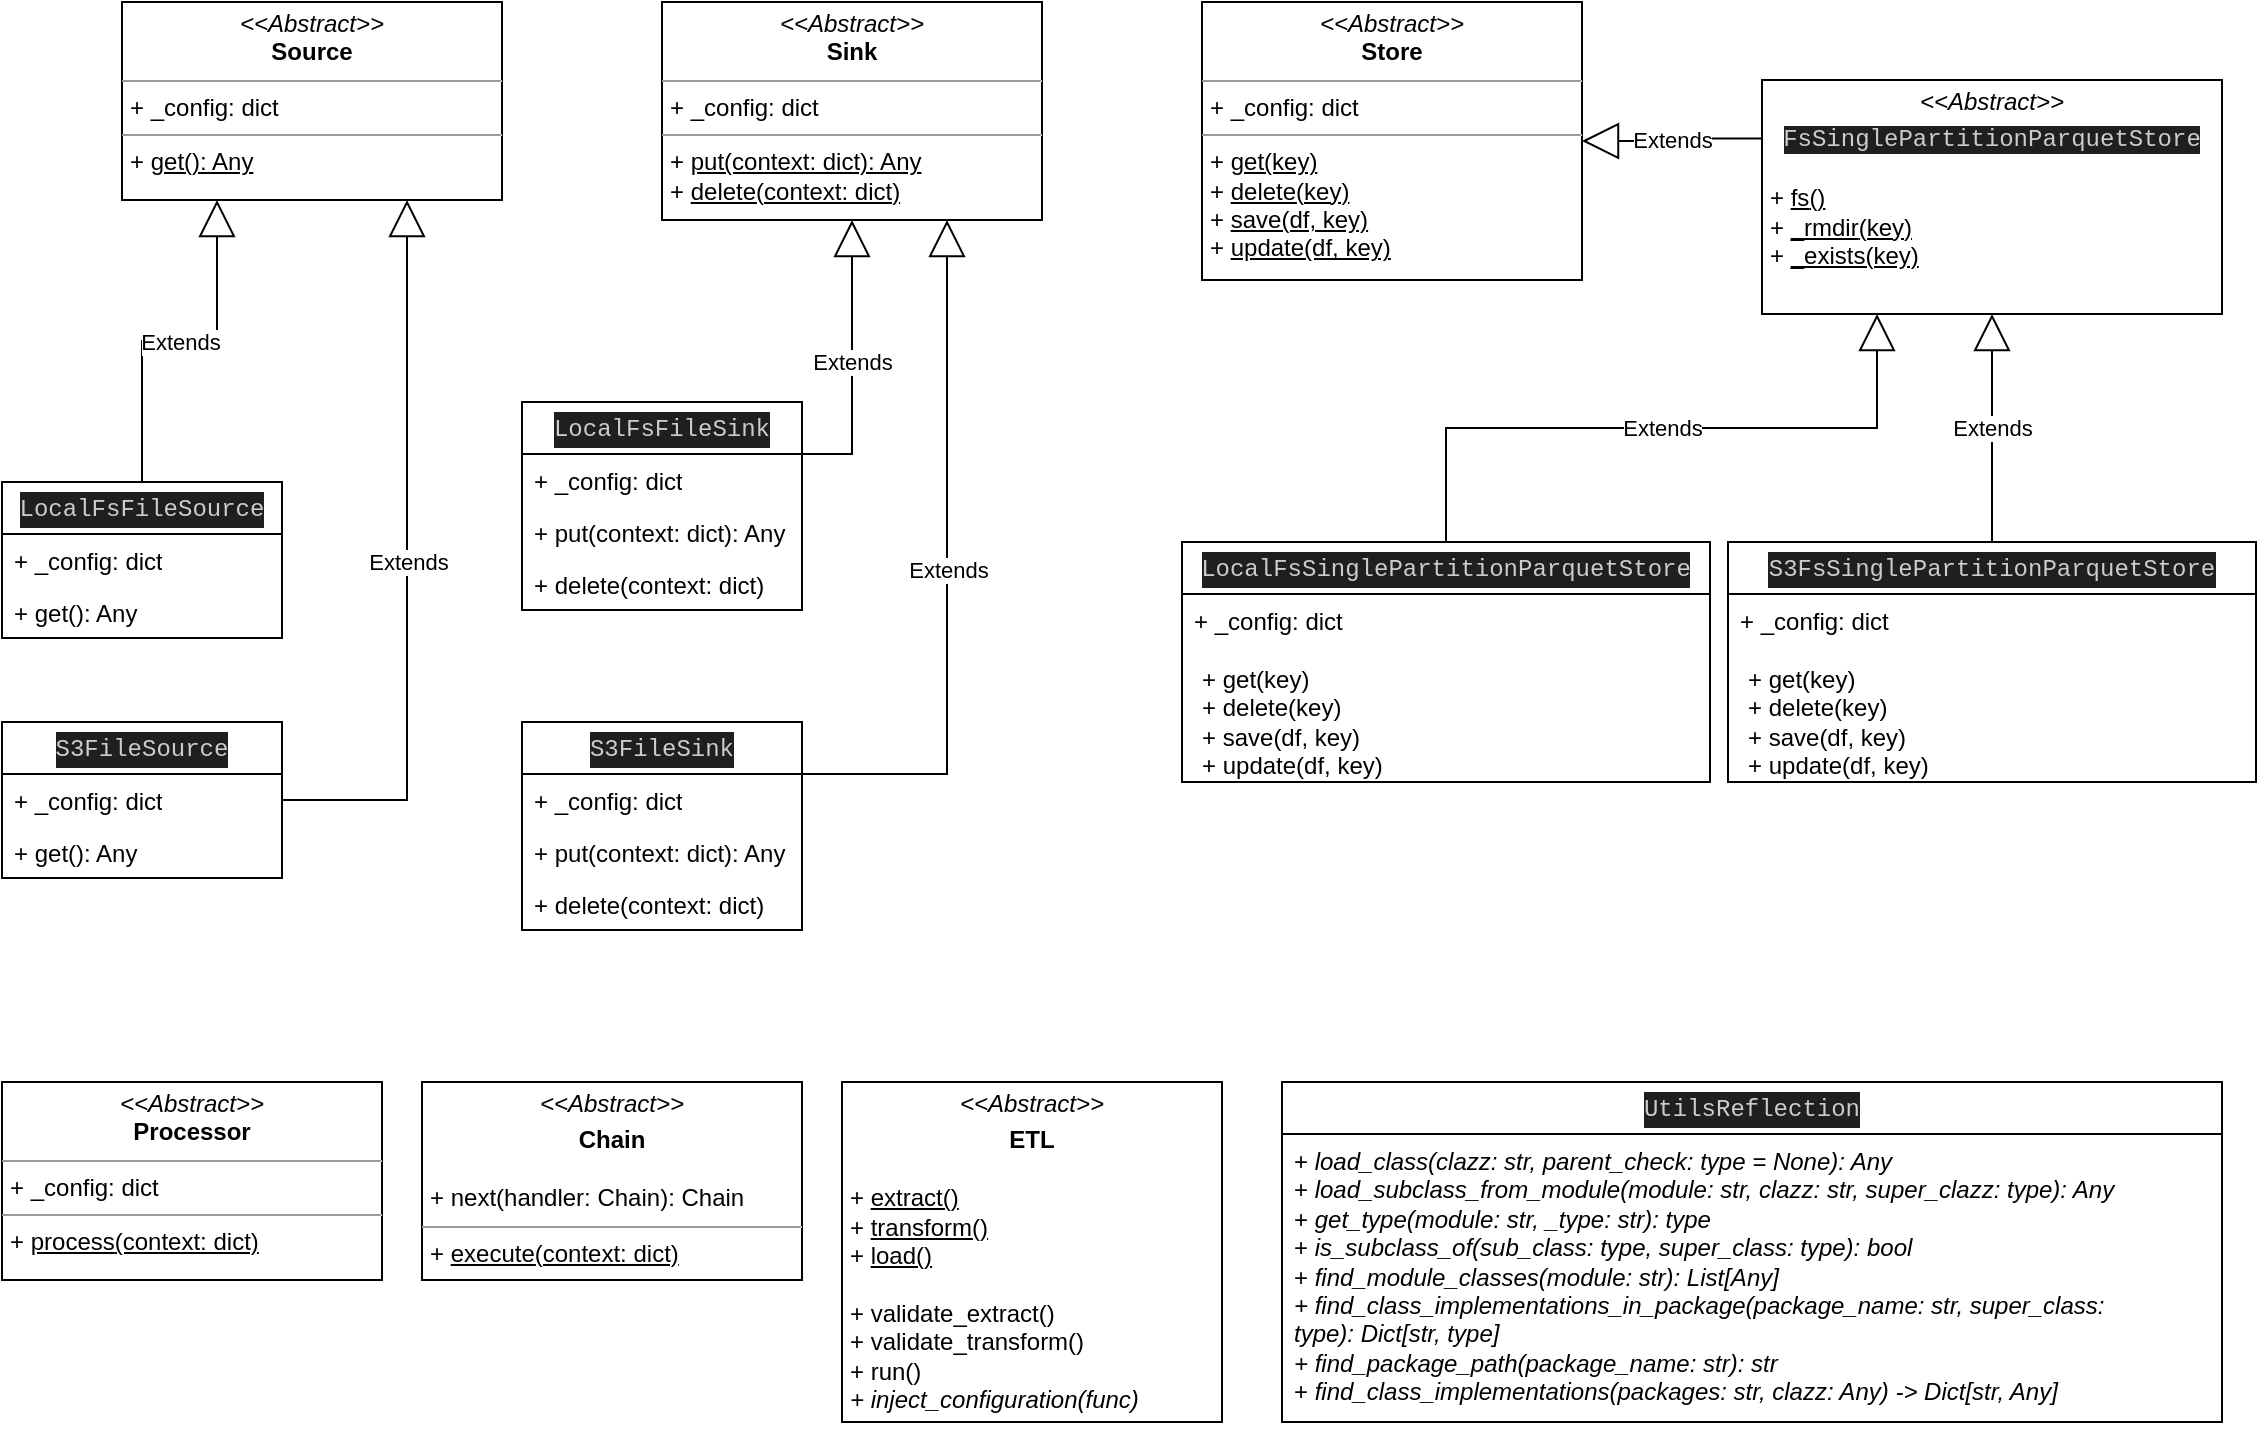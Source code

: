 <mxfile version="23.1.5" type="device">
  <diagram id="C5RBs43oDa-KdzZeNtuy" name="Page-1">
    <mxGraphModel dx="2527" dy="1038" grid="1" gridSize="10" guides="1" tooltips="1" connect="1" arrows="1" fold="1" page="1" pageScale="1" pageWidth="1169" pageHeight="827" math="0" shadow="0">
      <root>
        <mxCell id="WIyWlLk6GJQsqaUBKTNV-0" />
        <mxCell id="WIyWlLk6GJQsqaUBKTNV-1" parent="WIyWlLk6GJQsqaUBKTNV-0" />
        <mxCell id="3k234GO7bmcqC0fo3x-g-0" value="&lt;p style=&quot;margin:0px;margin-top:4px;text-align:center;&quot;&gt;&lt;i&gt;&amp;lt;&amp;lt;Abstract&amp;gt;&amp;gt;&lt;/i&gt;&lt;br&gt;&lt;b&gt;Source&lt;/b&gt;&lt;/p&gt;&lt;hr size=&quot;1&quot;&gt;&lt;p style=&quot;margin:0px;margin-left:4px;&quot;&gt;+ _config: dict&lt;br&gt;&lt;/p&gt;&lt;hr size=&quot;1&quot;&gt;&lt;p style=&quot;margin:0px;margin-left:4px;&quot;&gt;+&amp;nbsp;&lt;u&gt;get&lt;span style=&quot;background-color: initial;&quot;&gt;(): Any&lt;/span&gt;&lt;/u&gt;&lt;/p&gt;&lt;p style=&quot;margin:0px;margin-left:4px;&quot;&gt;&lt;br&gt;&lt;/p&gt;" style="verticalAlign=top;align=left;overflow=fill;html=1;whiteSpace=wrap;" vertex="1" parent="WIyWlLk6GJQsqaUBKTNV-1">
          <mxGeometry x="-1080" y="80" width="190" height="99" as="geometry" />
        </mxCell>
        <mxCell id="3k234GO7bmcqC0fo3x-g-1" value="&lt;p style=&quot;margin:0px;margin-top:4px;text-align:center;&quot;&gt;&lt;i&gt;&amp;lt;&amp;lt;Abstract&amp;gt;&amp;gt;&lt;/i&gt;&lt;br&gt;&lt;b&gt;Sink&lt;/b&gt;&lt;/p&gt;&lt;hr size=&quot;1&quot;&gt;&lt;p style=&quot;margin:0px;margin-left:4px;&quot;&gt;+ _config: dict&lt;br&gt;&lt;/p&gt;&lt;hr size=&quot;1&quot;&gt;&lt;p style=&quot;margin:0px;margin-left:4px;&quot;&gt;+&amp;nbsp;&lt;u&gt;put&lt;span style=&quot;background-color: initial;&quot;&gt;(context: dict): Any&lt;/span&gt;&lt;/u&gt;&lt;/p&gt;&lt;p style=&quot;margin:0px;margin-left:4px;&quot;&gt;+&amp;nbsp;&lt;u&gt;delete&lt;span style=&quot;background-color: initial;&quot;&gt;(context: dict)&lt;/span&gt;&lt;/u&gt;&lt;/p&gt;" style="verticalAlign=top;align=left;overflow=fill;html=1;whiteSpace=wrap;" vertex="1" parent="WIyWlLk6GJQsqaUBKTNV-1">
          <mxGeometry x="-810" y="80" width="190" height="109" as="geometry" />
        </mxCell>
        <mxCell id="3k234GO7bmcqC0fo3x-g-2" value="&lt;p style=&quot;margin:0px;margin-top:4px;text-align:center;&quot;&gt;&lt;i&gt;&amp;lt;&amp;lt;Abstract&amp;gt;&amp;gt;&lt;/i&gt;&lt;br&gt;&lt;b&gt;Store&lt;/b&gt;&lt;/p&gt;&lt;hr size=&quot;1&quot;&gt;&lt;p style=&quot;margin:0px;margin-left:4px;&quot;&gt;+ _config: dict&lt;br&gt;&lt;/p&gt;&lt;hr size=&quot;1&quot;&gt;&lt;p style=&quot;margin:0px;margin-left:4px;&quot;&gt;+&amp;nbsp;&lt;u&gt;get&lt;span style=&quot;background-color: initial;&quot;&gt;(key)&lt;/span&gt;&lt;/u&gt;&lt;/p&gt;&lt;p style=&quot;margin:0px;margin-left:4px;&quot;&gt;+&amp;nbsp;&lt;u&gt;delete&lt;span style=&quot;background-color: initial;&quot;&gt;(key)&lt;/span&gt;&lt;/u&gt;&lt;/p&gt;&lt;p style=&quot;margin:0px;margin-left:4px;&quot;&gt;+&amp;nbsp;&lt;u&gt;save(df, key)&lt;/u&gt;&lt;span style=&quot;background-color: initial;&quot;&gt;&lt;br&gt;&lt;/span&gt;&lt;/p&gt;&lt;p style=&quot;margin:0px;margin-left:4px;&quot;&gt;+ &lt;u&gt;update(df, key)&lt;/u&gt;&lt;/p&gt;" style="verticalAlign=top;align=left;overflow=fill;html=1;whiteSpace=wrap;" vertex="1" parent="WIyWlLk6GJQsqaUBKTNV-1">
          <mxGeometry x="-540.0" y="80" width="190" height="139" as="geometry" />
        </mxCell>
        <mxCell id="3k234GO7bmcqC0fo3x-g-3" value="&lt;p style=&quot;margin:0px;margin-top:4px;text-align:center;&quot;&gt;&lt;i&gt;&amp;lt;&amp;lt;Abstract&amp;gt;&amp;gt;&lt;/i&gt;&lt;br&gt;&lt;b&gt;Processor&lt;/b&gt;&lt;/p&gt;&lt;hr size=&quot;1&quot;&gt;&lt;p style=&quot;margin:0px;margin-left:4px;&quot;&gt;+ _config: dict&lt;br&gt;&lt;/p&gt;&lt;hr size=&quot;1&quot;&gt;&lt;p style=&quot;margin:0px;margin-left:4px;&quot;&gt;+ &lt;u&gt;process&lt;span style=&quot;background-color: initial;&quot;&gt;(context: dict)&lt;/span&gt;&lt;/u&gt;&lt;/p&gt;" style="verticalAlign=top;align=left;overflow=fill;html=1;whiteSpace=wrap;" vertex="1" parent="WIyWlLk6GJQsqaUBKTNV-1">
          <mxGeometry x="-1140" y="620" width="190" height="99" as="geometry" />
        </mxCell>
        <mxCell id="3k234GO7bmcqC0fo3x-g-4" value="&lt;div style=&quot;color: rgb(204, 204, 204); background-color: rgb(31, 31, 31); font-family: Menlo, Monaco, &amp;quot;Courier New&amp;quot;, monospace; line-height: 18px;&quot;&gt;LocalFsFileSource&lt;/div&gt;" style="swimlane;fontStyle=0;childLayout=stackLayout;horizontal=1;startSize=26;fillColor=none;horizontalStack=0;resizeParent=1;resizeParentMax=0;resizeLast=0;collapsible=1;marginBottom=0;whiteSpace=wrap;html=1;" vertex="1" parent="WIyWlLk6GJQsqaUBKTNV-1">
          <mxGeometry x="-1140" y="320" width="140" height="78" as="geometry" />
        </mxCell>
        <mxCell id="3k234GO7bmcqC0fo3x-g-6" value="+ _config: dict" style="text;strokeColor=none;fillColor=none;align=left;verticalAlign=top;spacingLeft=4;spacingRight=4;overflow=hidden;rotatable=0;points=[[0,0.5],[1,0.5]];portConstraint=eastwest;whiteSpace=wrap;html=1;" vertex="1" parent="3k234GO7bmcqC0fo3x-g-4">
          <mxGeometry y="26" width="140" height="26" as="geometry" />
        </mxCell>
        <mxCell id="3k234GO7bmcqC0fo3x-g-7" value="+ get(): Any" style="text;strokeColor=none;fillColor=none;align=left;verticalAlign=top;spacingLeft=4;spacingRight=4;overflow=hidden;rotatable=0;points=[[0,0.5],[1,0.5]];portConstraint=eastwest;whiteSpace=wrap;html=1;" vertex="1" parent="3k234GO7bmcqC0fo3x-g-4">
          <mxGeometry y="52" width="140" height="26" as="geometry" />
        </mxCell>
        <mxCell id="3k234GO7bmcqC0fo3x-g-8" value="Extends" style="endArrow=block;endSize=16;endFill=0;html=1;rounded=0;entryX=0.25;entryY=1;entryDx=0;entryDy=0;exitX=0.5;exitY=0;exitDx=0;exitDy=0;edgeStyle=orthogonalEdgeStyle;" edge="1" parent="WIyWlLk6GJQsqaUBKTNV-1" source="3k234GO7bmcqC0fo3x-g-4" target="3k234GO7bmcqC0fo3x-g-0">
          <mxGeometry width="160" relative="1" as="geometry">
            <mxPoint x="-610" y="480" as="sourcePoint" />
            <mxPoint x="-450" y="480" as="targetPoint" />
          </mxGeometry>
        </mxCell>
        <mxCell id="3k234GO7bmcqC0fo3x-g-9" value="&lt;div style=&quot;color: rgb(204, 204, 204); background-color: rgb(31, 31, 31); font-family: Menlo, Monaco, &amp;quot;Courier New&amp;quot;, monospace; line-height: 18px;&quot;&gt;&lt;div style=&quot;line-height: 18px;&quot;&gt;S3FileSource&lt;/div&gt;&lt;/div&gt;" style="swimlane;fontStyle=0;childLayout=stackLayout;horizontal=1;startSize=26;fillColor=none;horizontalStack=0;resizeParent=1;resizeParentMax=0;resizeLast=0;collapsible=1;marginBottom=0;whiteSpace=wrap;html=1;" vertex="1" parent="WIyWlLk6GJQsqaUBKTNV-1">
          <mxGeometry x="-1140" y="440" width="140" height="78" as="geometry" />
        </mxCell>
        <mxCell id="3k234GO7bmcqC0fo3x-g-10" value="+ _config: dict" style="text;strokeColor=none;fillColor=none;align=left;verticalAlign=top;spacingLeft=4;spacingRight=4;overflow=hidden;rotatable=0;points=[[0,0.5],[1,0.5]];portConstraint=eastwest;whiteSpace=wrap;html=1;" vertex="1" parent="3k234GO7bmcqC0fo3x-g-9">
          <mxGeometry y="26" width="140" height="26" as="geometry" />
        </mxCell>
        <mxCell id="3k234GO7bmcqC0fo3x-g-11" value="+ get(): Any" style="text;strokeColor=none;fillColor=none;align=left;verticalAlign=top;spacingLeft=4;spacingRight=4;overflow=hidden;rotatable=0;points=[[0,0.5],[1,0.5]];portConstraint=eastwest;whiteSpace=wrap;html=1;" vertex="1" parent="3k234GO7bmcqC0fo3x-g-9">
          <mxGeometry y="52" width="140" height="26" as="geometry" />
        </mxCell>
        <mxCell id="3k234GO7bmcqC0fo3x-g-12" value="Extends" style="endArrow=block;endSize=16;endFill=0;html=1;rounded=0;entryX=0.75;entryY=1;entryDx=0;entryDy=0;exitX=1;exitY=0.5;exitDx=0;exitDy=0;edgeStyle=orthogonalEdgeStyle;" edge="1" parent="WIyWlLk6GJQsqaUBKTNV-1" source="3k234GO7bmcqC0fo3x-g-10" target="3k234GO7bmcqC0fo3x-g-0">
          <mxGeometry width="160" relative="1" as="geometry">
            <mxPoint x="-900" y="439.47" as="sourcePoint" />
            <mxPoint x="-863" y="298.47" as="targetPoint" />
          </mxGeometry>
        </mxCell>
        <mxCell id="3k234GO7bmcqC0fo3x-g-13" value="&lt;div style=&quot;color: rgb(204, 204, 204); background-color: rgb(31, 31, 31); font-family: Menlo, Monaco, &amp;quot;Courier New&amp;quot;, monospace; line-height: 18px;&quot;&gt;&lt;div style=&quot;line-height: 18px;&quot;&gt;&lt;div style=&quot;line-height: 18px;&quot;&gt;S3FileSink&lt;/div&gt;&lt;/div&gt;&lt;/div&gt;" style="swimlane;fontStyle=0;childLayout=stackLayout;horizontal=1;startSize=26;fillColor=none;horizontalStack=0;resizeParent=1;resizeParentMax=0;resizeLast=0;collapsible=1;marginBottom=0;whiteSpace=wrap;html=1;" vertex="1" parent="WIyWlLk6GJQsqaUBKTNV-1">
          <mxGeometry x="-880" y="440" width="140" height="104" as="geometry" />
        </mxCell>
        <mxCell id="3k234GO7bmcqC0fo3x-g-14" value="+ _config: dict" style="text;strokeColor=none;fillColor=none;align=left;verticalAlign=top;spacingLeft=4;spacingRight=4;overflow=hidden;rotatable=0;points=[[0,0.5],[1,0.5]];portConstraint=eastwest;whiteSpace=wrap;html=1;" vertex="1" parent="3k234GO7bmcqC0fo3x-g-13">
          <mxGeometry y="26" width="140" height="26" as="geometry" />
        </mxCell>
        <mxCell id="3k234GO7bmcqC0fo3x-g-15" value="+ put(context: dict): Any" style="text;strokeColor=none;fillColor=none;align=left;verticalAlign=top;spacingLeft=4;spacingRight=4;overflow=hidden;rotatable=0;points=[[0,0.5],[1,0.5]];portConstraint=eastwest;whiteSpace=wrap;html=1;" vertex="1" parent="3k234GO7bmcqC0fo3x-g-13">
          <mxGeometry y="52" width="140" height="26" as="geometry" />
        </mxCell>
        <mxCell id="3k234GO7bmcqC0fo3x-g-16" value="+ delete(context: dict)" style="text;strokeColor=none;fillColor=none;align=left;verticalAlign=top;spacingLeft=4;spacingRight=4;overflow=hidden;rotatable=0;points=[[0,0.5],[1,0.5]];portConstraint=eastwest;whiteSpace=wrap;html=1;" vertex="1" parent="3k234GO7bmcqC0fo3x-g-13">
          <mxGeometry y="78" width="140" height="26" as="geometry" />
        </mxCell>
        <mxCell id="3k234GO7bmcqC0fo3x-g-17" value="&lt;div style=&quot;color: rgb(204, 204, 204); background-color: rgb(31, 31, 31); font-family: Menlo, Monaco, &amp;quot;Courier New&amp;quot;, monospace; line-height: 18px;&quot;&gt;&lt;div style=&quot;line-height: 18px;&quot;&gt;&lt;div style=&quot;line-height: 18px;&quot;&gt;&lt;div style=&quot;line-height: 18px;&quot;&gt;LocalFsFileSink&lt;/div&gt;&lt;/div&gt;&lt;/div&gt;&lt;/div&gt;" style="swimlane;fontStyle=0;childLayout=stackLayout;horizontal=1;startSize=26;fillColor=none;horizontalStack=0;resizeParent=1;resizeParentMax=0;resizeLast=0;collapsible=1;marginBottom=0;whiteSpace=wrap;html=1;" vertex="1" parent="WIyWlLk6GJQsqaUBKTNV-1">
          <mxGeometry x="-880" y="280" width="140" height="104" as="geometry" />
        </mxCell>
        <mxCell id="3k234GO7bmcqC0fo3x-g-18" value="+ _config: dict" style="text;strokeColor=none;fillColor=none;align=left;verticalAlign=top;spacingLeft=4;spacingRight=4;overflow=hidden;rotatable=0;points=[[0,0.5],[1,0.5]];portConstraint=eastwest;whiteSpace=wrap;html=1;" vertex="1" parent="3k234GO7bmcqC0fo3x-g-17">
          <mxGeometry y="26" width="140" height="26" as="geometry" />
        </mxCell>
        <mxCell id="3k234GO7bmcqC0fo3x-g-19" value="+ put(context: dict): Any" style="text;strokeColor=none;fillColor=none;align=left;verticalAlign=top;spacingLeft=4;spacingRight=4;overflow=hidden;rotatable=0;points=[[0,0.5],[1,0.5]];portConstraint=eastwest;whiteSpace=wrap;html=1;" vertex="1" parent="3k234GO7bmcqC0fo3x-g-17">
          <mxGeometry y="52" width="140" height="26" as="geometry" />
        </mxCell>
        <mxCell id="3k234GO7bmcqC0fo3x-g-20" value="+ delete(context: dict)" style="text;strokeColor=none;fillColor=none;align=left;verticalAlign=top;spacingLeft=4;spacingRight=4;overflow=hidden;rotatable=0;points=[[0,0.5],[1,0.5]];portConstraint=eastwest;whiteSpace=wrap;html=1;" vertex="1" parent="3k234GO7bmcqC0fo3x-g-17">
          <mxGeometry y="78" width="140" height="26" as="geometry" />
        </mxCell>
        <mxCell id="3k234GO7bmcqC0fo3x-g-21" value="Extends" style="endArrow=block;endSize=16;endFill=0;html=1;rounded=0;entryX=0.5;entryY=1;entryDx=0;entryDy=0;exitX=1;exitY=0.25;exitDx=0;exitDy=0;edgeStyle=orthogonalEdgeStyle;" edge="1" parent="WIyWlLk6GJQsqaUBKTNV-1" source="3k234GO7bmcqC0fo3x-g-17" target="3k234GO7bmcqC0fo3x-g-1">
          <mxGeometry width="160" relative="1" as="geometry">
            <mxPoint x="-670" y="530" as="sourcePoint" />
            <mxPoint x="-607" y="230" as="targetPoint" />
          </mxGeometry>
        </mxCell>
        <mxCell id="3k234GO7bmcqC0fo3x-g-22" value="Extends" style="endArrow=block;endSize=16;endFill=0;html=1;rounded=0;entryX=0.75;entryY=1;entryDx=0;entryDy=0;exitX=1;exitY=0.25;exitDx=0;exitDy=0;edgeStyle=orthogonalEdgeStyle;" edge="1" parent="WIyWlLk6GJQsqaUBKTNV-1" source="3k234GO7bmcqC0fo3x-g-13" target="3k234GO7bmcqC0fo3x-g-1">
          <mxGeometry width="160" relative="1" as="geometry">
            <mxPoint x="-680" y="439.47" as="sourcePoint" />
            <mxPoint x="-655" y="322.47" as="targetPoint" />
          </mxGeometry>
        </mxCell>
        <mxCell id="3k234GO7bmcqC0fo3x-g-23" value="&lt;div style=&quot;color: rgb(204, 204, 204); background-color: rgb(31, 31, 31); font-family: Menlo, Monaco, &amp;quot;Courier New&amp;quot;, monospace; line-height: 18px;&quot;&gt;&lt;div style=&quot;line-height: 18px;&quot;&gt;&lt;div style=&quot;line-height: 18px;&quot;&gt;&lt;div style=&quot;line-height: 18px;&quot;&gt;LocalFsSinglePartitionParquetStore&lt;/div&gt;&lt;/div&gt;&lt;/div&gt;&lt;/div&gt;" style="swimlane;fontStyle=0;childLayout=stackLayout;horizontal=1;startSize=26;fillColor=none;horizontalStack=0;resizeParent=1;resizeParentMax=0;resizeLast=0;collapsible=1;marginBottom=0;whiteSpace=wrap;html=1;" vertex="1" parent="WIyWlLk6GJQsqaUBKTNV-1">
          <mxGeometry x="-550" y="350" width="264" height="120" as="geometry" />
        </mxCell>
        <mxCell id="3k234GO7bmcqC0fo3x-g-24" value="+ _config: dict&lt;br&gt;&lt;br&gt;&lt;p style=&quot;margin: 0px 0px 0px 4px;&quot;&gt;+&amp;nbsp;get(key)&lt;/p&gt;&lt;p style=&quot;margin: 0px 0px 0px 4px;&quot;&gt;+&amp;nbsp;delete&lt;span style=&quot;background-color: initial;&quot;&gt;(key)&lt;/span&gt;&lt;/p&gt;&lt;p style=&quot;margin: 0px 0px 0px 4px;&quot;&gt;+&amp;nbsp;save(df, key)&lt;span style=&quot;background-color: initial;&quot;&gt;&lt;br&gt;&lt;/span&gt;&lt;/p&gt;&lt;p style=&quot;margin: 0px 0px 0px 4px;&quot;&gt;+ update(df, key)&lt;/p&gt;" style="text;strokeColor=none;fillColor=none;align=left;verticalAlign=top;spacingLeft=4;spacingRight=4;overflow=hidden;rotatable=0;points=[[0,0.5],[1,0.5]];portConstraint=eastwest;whiteSpace=wrap;html=1;" vertex="1" parent="3k234GO7bmcqC0fo3x-g-23">
          <mxGeometry y="26" width="264" height="94" as="geometry" />
        </mxCell>
        <mxCell id="3k234GO7bmcqC0fo3x-g-27" value="&lt;p style=&quot;margin:0px;margin-top:4px;text-align:center;&quot;&gt;&lt;i&gt;&amp;lt;&amp;lt;Abstract&amp;gt;&amp;gt;&lt;/i&gt;&lt;/p&gt;&lt;p style=&quot;margin:0px;margin-top:4px;text-align:center;&quot;&gt;&lt;span style=&quot;background-color: rgb(31, 31, 31); color: rgb(204, 204, 204); font-family: Menlo, Monaco, &amp;quot;Courier New&amp;quot;, monospace; text-align: left;&quot;&gt;FsSinglePartitionParquetStore&lt;/span&gt;&lt;/p&gt;&lt;p style=&quot;margin:0px;margin-left:4px;&quot;&gt;&lt;/p&gt;&lt;p style=&quot;margin:0px;margin-left:4px;&quot;&gt;&lt;br&gt;&lt;/p&gt;&lt;p style=&quot;margin:0px;margin-left:4px;&quot;&gt;+ &lt;u&gt;fs&lt;span style=&quot;background-color: initial;&quot;&gt;()&lt;/span&gt;&lt;/u&gt;&lt;/p&gt;&lt;p style=&quot;margin:0px;margin-left:4px;&quot;&gt;+&amp;nbsp;&lt;u&gt;_rmdir&lt;span style=&quot;background-color: initial;&quot;&gt;(key)&lt;/span&gt;&lt;/u&gt;&lt;/p&gt;&lt;p style=&quot;margin:0px;margin-left:4px;&quot;&gt;+&amp;nbsp;&lt;u&gt;_exists(key)&lt;/u&gt;&lt;/p&gt;" style="verticalAlign=top;align=left;overflow=fill;html=1;whiteSpace=wrap;" vertex="1" parent="WIyWlLk6GJQsqaUBKTNV-1">
          <mxGeometry x="-260" y="119" width="230" height="117" as="geometry" />
        </mxCell>
        <mxCell id="3k234GO7bmcqC0fo3x-g-29" value="Extends" style="endArrow=block;endSize=16;endFill=0;html=1;rounded=0;entryX=1;entryY=0.5;entryDx=0;entryDy=0;exitX=0;exitY=0.25;exitDx=0;exitDy=0;edgeStyle=orthogonalEdgeStyle;" edge="1" parent="WIyWlLk6GJQsqaUBKTNV-1" source="3k234GO7bmcqC0fo3x-g-27" target="3k234GO7bmcqC0fo3x-g-2">
          <mxGeometry width="160" relative="1" as="geometry">
            <mxPoint x="-330" y="476" as="sourcePoint" />
            <mxPoint x="-257" y="199" as="targetPoint" />
          </mxGeometry>
        </mxCell>
        <mxCell id="3k234GO7bmcqC0fo3x-g-32" value="&lt;div style=&quot;color: rgb(204, 204, 204); background-color: rgb(31, 31, 31); font-family: Menlo, Monaco, &amp;quot;Courier New&amp;quot;, monospace; line-height: 18px;&quot;&gt;&lt;div style=&quot;line-height: 18px;&quot;&gt;&lt;div style=&quot;line-height: 18px;&quot;&gt;&lt;div style=&quot;line-height: 18px;&quot;&gt;&lt;div style=&quot;line-height: 18px;&quot;&gt;S3FsSinglePartitionParquetStore&lt;/div&gt;&lt;/div&gt;&lt;/div&gt;&lt;/div&gt;&lt;/div&gt;" style="swimlane;fontStyle=0;childLayout=stackLayout;horizontal=1;startSize=26;fillColor=none;horizontalStack=0;resizeParent=1;resizeParentMax=0;resizeLast=0;collapsible=1;marginBottom=0;whiteSpace=wrap;html=1;" vertex="1" parent="WIyWlLk6GJQsqaUBKTNV-1">
          <mxGeometry x="-277" y="350" width="264" height="120" as="geometry" />
        </mxCell>
        <mxCell id="3k234GO7bmcqC0fo3x-g-33" value="+ _config: dict&lt;br&gt;&lt;br&gt;&lt;p style=&quot;margin: 0px 0px 0px 4px;&quot;&gt;+&amp;nbsp;get(key)&lt;/p&gt;&lt;p style=&quot;margin: 0px 0px 0px 4px;&quot;&gt;+&amp;nbsp;delete&lt;span style=&quot;background-color: initial;&quot;&gt;(key)&lt;/span&gt;&lt;/p&gt;&lt;p style=&quot;margin: 0px 0px 0px 4px;&quot;&gt;+&amp;nbsp;save(df, key)&lt;span style=&quot;background-color: initial;&quot;&gt;&lt;br&gt;&lt;/span&gt;&lt;/p&gt;&lt;p style=&quot;margin: 0px 0px 0px 4px;&quot;&gt;+ update(df, key)&lt;/p&gt;" style="text;strokeColor=none;fillColor=none;align=left;verticalAlign=top;spacingLeft=4;spacingRight=4;overflow=hidden;rotatable=0;points=[[0,0.5],[1,0.5]];portConstraint=eastwest;whiteSpace=wrap;html=1;" vertex="1" parent="3k234GO7bmcqC0fo3x-g-32">
          <mxGeometry y="26" width="264" height="94" as="geometry" />
        </mxCell>
        <mxCell id="3k234GO7bmcqC0fo3x-g-34" value="Extends" style="endArrow=block;endSize=16;endFill=0;html=1;rounded=0;entryX=0.25;entryY=1;entryDx=0;entryDy=0;exitX=0.5;exitY=0;exitDx=0;exitDy=0;edgeStyle=orthogonalEdgeStyle;" edge="1" parent="WIyWlLk6GJQsqaUBKTNV-1" source="3k234GO7bmcqC0fo3x-g-23" target="3k234GO7bmcqC0fo3x-g-27">
          <mxGeometry width="160" relative="1" as="geometry">
            <mxPoint x="-350" y="308" as="sourcePoint" />
            <mxPoint x="-440" y="310" as="targetPoint" />
          </mxGeometry>
        </mxCell>
        <mxCell id="3k234GO7bmcqC0fo3x-g-35" value="Extends" style="endArrow=block;endSize=16;endFill=0;html=1;rounded=0;entryX=0.5;entryY=1;entryDx=0;entryDy=0;exitX=0.5;exitY=0;exitDx=0;exitDy=0;edgeStyle=orthogonalEdgeStyle;" edge="1" parent="WIyWlLk6GJQsqaUBKTNV-1" source="3k234GO7bmcqC0fo3x-g-32" target="3k234GO7bmcqC0fo3x-g-27">
          <mxGeometry width="160" relative="1" as="geometry">
            <mxPoint x="-408" y="360" as="sourcePoint" />
            <mxPoint x="-192" y="246" as="targetPoint" />
          </mxGeometry>
        </mxCell>
        <mxCell id="3k234GO7bmcqC0fo3x-g-36" value="&lt;p style=&quot;margin:0px;margin-top:4px;text-align:center;&quot;&gt;&lt;i&gt;&amp;lt;&amp;lt;Abstract&amp;gt;&amp;gt;&lt;/i&gt;&lt;/p&gt;&lt;p style=&quot;margin:0px;margin-top:4px;text-align:center;&quot;&gt;&lt;b style=&quot;&quot;&gt;Chain&lt;/b&gt;&lt;br&gt;&lt;/p&gt;&lt;p style=&quot;margin:0px;margin-left:4px;&quot;&gt;&lt;br&gt;&lt;/p&gt;&lt;p style=&quot;margin:0px;margin-left:4px;&quot;&gt;+ next(handler: Chain): Chain&lt;br&gt;&lt;/p&gt;&lt;hr size=&quot;1&quot;&gt;&lt;p style=&quot;margin:0px;margin-left:4px;&quot;&gt;+ &lt;u&gt;execute&lt;span style=&quot;background-color: initial;&quot;&gt;(context: dict)&lt;/span&gt;&lt;/u&gt;&lt;/p&gt;" style="verticalAlign=top;align=left;overflow=fill;html=1;whiteSpace=wrap;" vertex="1" parent="WIyWlLk6GJQsqaUBKTNV-1">
          <mxGeometry x="-930" y="620" width="190" height="99" as="geometry" />
        </mxCell>
        <mxCell id="3k234GO7bmcqC0fo3x-g-37" value="&lt;p style=&quot;margin:0px;margin-top:4px;text-align:center;&quot;&gt;&lt;i&gt;&amp;lt;&amp;lt;Abstract&amp;gt;&amp;gt;&lt;/i&gt;&lt;/p&gt;&lt;p style=&quot;margin:0px;margin-top:4px;text-align:center;&quot;&gt;&lt;b style=&quot;&quot;&gt;ETL&lt;/b&gt;&lt;br&gt;&lt;/p&gt;&lt;p style=&quot;margin:0px;margin-left:4px;&quot;&gt;&lt;br&gt;&lt;/p&gt;&lt;p style=&quot;margin:0px;margin-left:4px;&quot;&gt;+ &lt;u&gt;extract()&lt;/u&gt;&lt;/p&gt;&lt;p style=&quot;margin:0px;margin-left:4px;&quot;&gt;+ &lt;u&gt;transform&lt;span style=&quot;background-color: initial;&quot;&gt;()&lt;/span&gt;&lt;/u&gt;&lt;/p&gt;&lt;p style=&quot;margin:0px;margin-left:4px;&quot;&gt;&lt;span style=&quot;background-color: initial;&quot;&gt;+ &lt;u&gt;load()&lt;/u&gt;&lt;/span&gt;&lt;/p&gt;&lt;p style=&quot;margin:0px;margin-left:4px;&quot;&gt;&lt;u&gt;&lt;span style=&quot;background-color: initial;&quot;&gt;&lt;br&gt;&lt;/span&gt;&lt;/u&gt;&lt;/p&gt;&lt;p style=&quot;margin:0px;margin-left:4px;&quot;&gt;&lt;span style=&quot;background-color: initial;&quot;&gt;&lt;span style=&quot;background-color: initial;&quot;&gt;+&amp;nbsp;&lt;/span&gt;&lt;/span&gt;&lt;span style=&quot;background-color: initial;&quot;&gt;validate_extract()&lt;/span&gt;&lt;br&gt;&lt;/p&gt;&lt;p style=&quot;margin:0px;margin-left:4px;&quot;&gt;&lt;span style=&quot;background-color: initial;&quot;&gt;+&amp;nbsp;&lt;/span&gt;validate_transform()&lt;/p&gt;&lt;p style=&quot;margin:0px;margin-left:4px;&quot;&gt;+ run()&lt;/p&gt;&lt;p style=&quot;margin:0px;margin-left:4px;&quot;&gt;&lt;i&gt;+&amp;nbsp;inject_configuration(func)&lt;/i&gt;&lt;/p&gt;" style="verticalAlign=top;align=left;overflow=fill;html=1;whiteSpace=wrap;" vertex="1" parent="WIyWlLk6GJQsqaUBKTNV-1">
          <mxGeometry x="-720" y="620" width="190" height="170" as="geometry" />
        </mxCell>
        <mxCell id="3k234GO7bmcqC0fo3x-g-38" value="&lt;div style=&quot;color: rgb(204, 204, 204); background-color: rgb(31, 31, 31); font-family: Menlo, Monaco, &amp;quot;Courier New&amp;quot;, monospace; line-height: 18px;&quot;&gt;&lt;div style=&quot;line-height: 18px;&quot;&gt;&lt;div style=&quot;line-height: 18px;&quot;&gt;&lt;div style=&quot;line-height: 18px;&quot;&gt;&lt;div style=&quot;line-height: 18px;&quot;&gt;&lt;div style=&quot;line-height: 18px;&quot;&gt;UtilsReflection&lt;/div&gt;&lt;/div&gt;&lt;/div&gt;&lt;/div&gt;&lt;/div&gt;&lt;/div&gt;" style="swimlane;fontStyle=0;childLayout=stackLayout;horizontal=1;startSize=26;fillColor=none;horizontalStack=0;resizeParent=1;resizeParentMax=0;resizeLast=0;collapsible=1;marginBottom=0;whiteSpace=wrap;html=1;" vertex="1" parent="WIyWlLk6GJQsqaUBKTNV-1">
          <mxGeometry x="-500" y="620" width="470" height="170" as="geometry" />
        </mxCell>
        <mxCell id="3k234GO7bmcqC0fo3x-g-39" value="+&amp;nbsp;&lt;i&gt;load_class(clazz: str, parent_check: type = None): Any&lt;/i&gt;&lt;br&gt;&lt;span style=&quot;background-color: initial;&quot;&gt;+&amp;nbsp;&lt;/span&gt;&lt;i&gt;load_subclass_from_module(module: str, clazz: str, super_clazz: type): Any&lt;/i&gt;&lt;br&gt;&lt;span style=&quot;background-color: initial;&quot;&gt;+&amp;nbsp;&lt;/span&gt;&lt;i&gt;get_type(module: str, _type: str): type&lt;/i&gt;&lt;br&gt;+&amp;nbsp;&lt;i&gt;is_subclass_of(sub_class: type, super_class: type):&amp;nbsp;bool&lt;/i&gt;&lt;span style=&quot;background-color: initial;&quot;&gt;&lt;br&gt;&lt;/span&gt;&lt;span style=&quot;background-color: initial;&quot;&gt;+&amp;nbsp;&lt;/span&gt;&lt;i&gt;find_module_classes(module: str):&amp;nbsp;List[Any]&lt;br&gt;+&amp;nbsp;find_class_implementations_in_package(package_name: str, super_class: type):&amp;nbsp;Dict[str, type]&lt;br&gt;+&amp;nbsp;find_package_path(package_name: str):&amp;nbsp;str&lt;/i&gt;&lt;br&gt;+&amp;nbsp;&lt;i&gt;find_class_implementations(packages: str, clazz: Any) -&amp;gt; Dict[str, Any]&lt;/i&gt;" style="text;strokeColor=none;fillColor=none;align=left;verticalAlign=top;spacingLeft=4;spacingRight=4;overflow=hidden;rotatable=0;points=[[0,0.5],[1,0.5]];portConstraint=eastwest;whiteSpace=wrap;html=1;" vertex="1" parent="3k234GO7bmcqC0fo3x-g-38">
          <mxGeometry y="26" width="470" height="144" as="geometry" />
        </mxCell>
      </root>
    </mxGraphModel>
  </diagram>
</mxfile>
